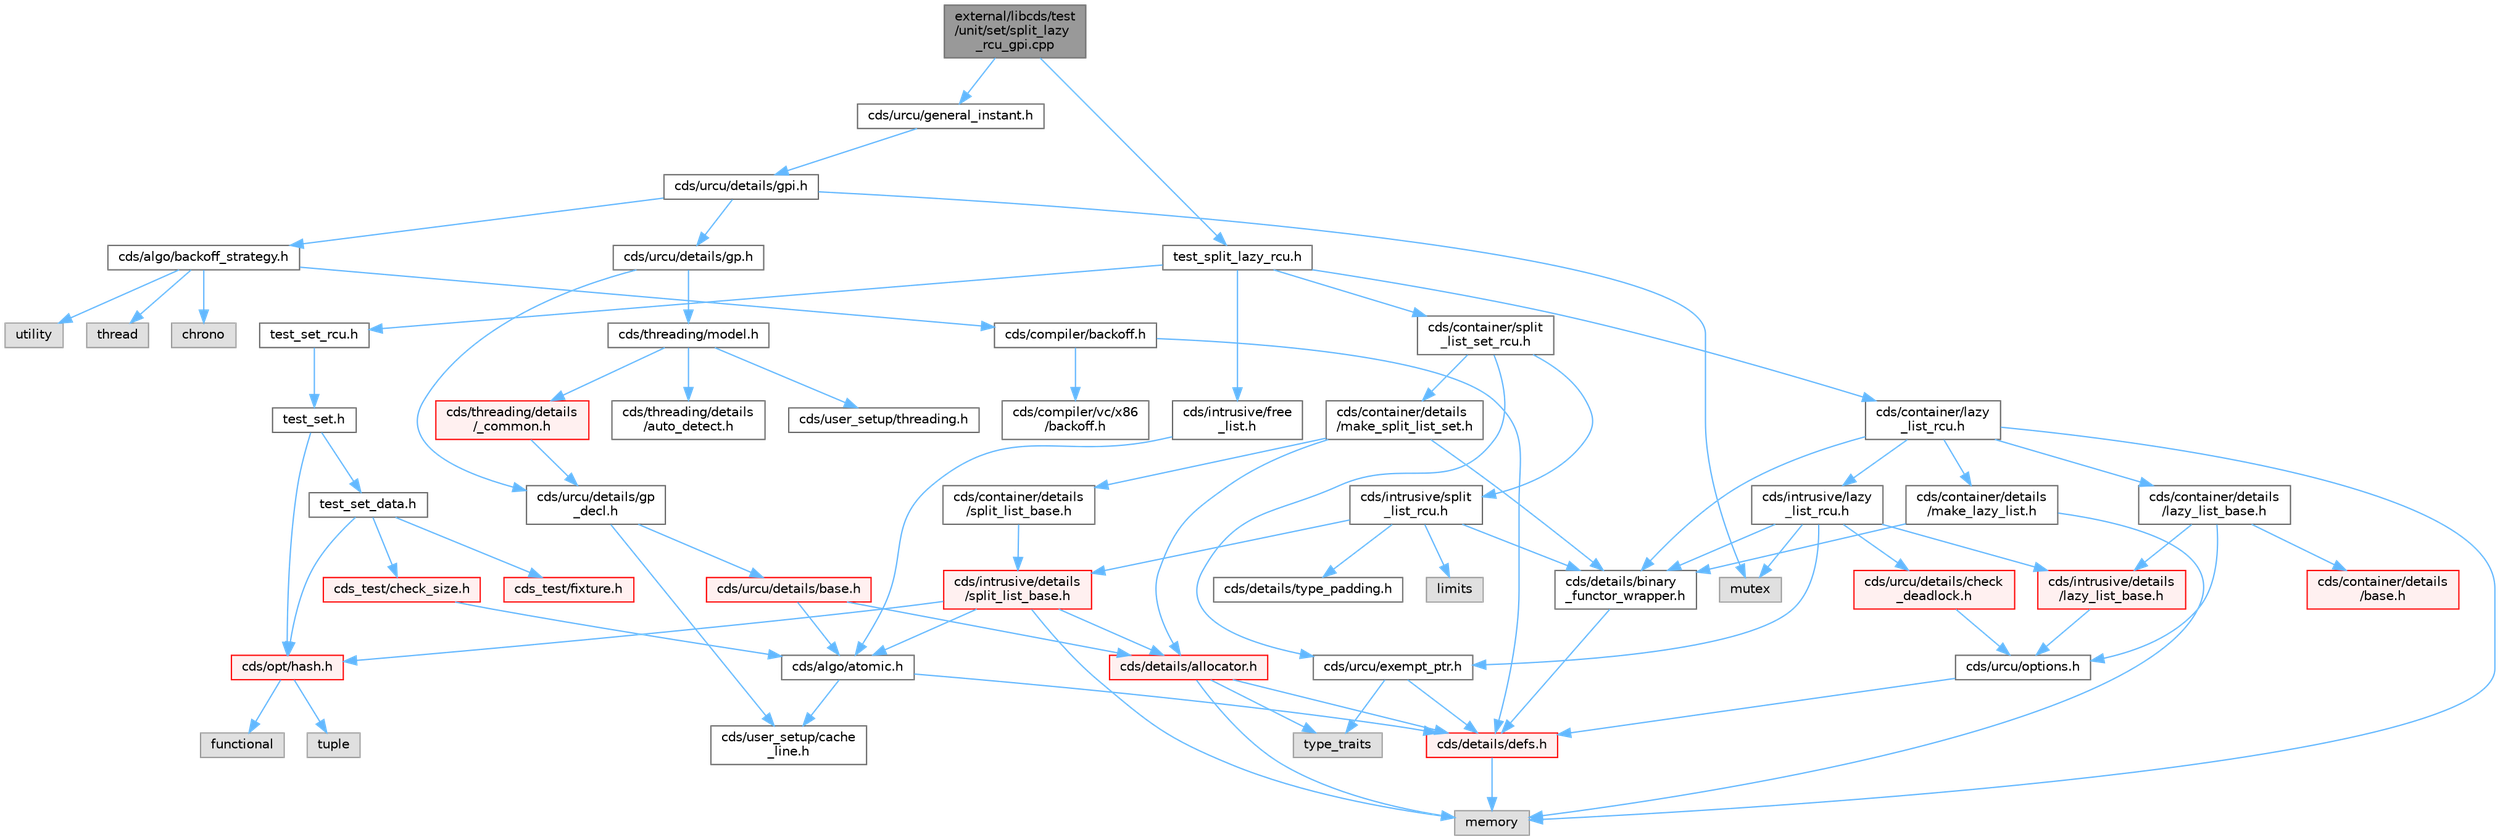 digraph "external/libcds/test/unit/set/split_lazy_rcu_gpi.cpp"
{
 // LATEX_PDF_SIZE
  bgcolor="transparent";
  edge [fontname=Helvetica,fontsize=10,labelfontname=Helvetica,labelfontsize=10];
  node [fontname=Helvetica,fontsize=10,shape=box,height=0.2,width=0.4];
  Node1 [id="Node000001",label="external/libcds/test\l/unit/set/split_lazy\l_rcu_gpi.cpp",height=0.2,width=0.4,color="gray40", fillcolor="grey60", style="filled", fontcolor="black",tooltip=" "];
  Node1 -> Node2 [id="edge1_Node000001_Node000002",color="steelblue1",style="solid",tooltip=" "];
  Node2 [id="Node000002",label="cds/urcu/general_instant.h",height=0.2,width=0.4,color="grey40", fillcolor="white", style="filled",URL="$general__instant_8h.html",tooltip=" "];
  Node2 -> Node3 [id="edge2_Node000002_Node000003",color="steelblue1",style="solid",tooltip=" "];
  Node3 [id="Node000003",label="cds/urcu/details/gpi.h",height=0.2,width=0.4,color="grey40", fillcolor="white", style="filled",URL="$gpi_8h.html",tooltip=" "];
  Node3 -> Node4 [id="edge3_Node000003_Node000004",color="steelblue1",style="solid",tooltip=" "];
  Node4 [id="Node000004",label="mutex",height=0.2,width=0.4,color="grey60", fillcolor="#E0E0E0", style="filled",tooltip=" "];
  Node3 -> Node5 [id="edge4_Node000003_Node000005",color="steelblue1",style="solid",tooltip=" "];
  Node5 [id="Node000005",label="cds/urcu/details/gp.h",height=0.2,width=0.4,color="grey40", fillcolor="white", style="filled",URL="$gp_8h.html",tooltip=" "];
  Node5 -> Node6 [id="edge5_Node000005_Node000006",color="steelblue1",style="solid",tooltip=" "];
  Node6 [id="Node000006",label="cds/urcu/details/gp\l_decl.h",height=0.2,width=0.4,color="grey40", fillcolor="white", style="filled",URL="$gp__decl_8h.html",tooltip=" "];
  Node6 -> Node7 [id="edge6_Node000006_Node000007",color="steelblue1",style="solid",tooltip=" "];
  Node7 [id="Node000007",label="cds/urcu/details/base.h",height=0.2,width=0.4,color="red", fillcolor="#FFF0F0", style="filled",URL="$external_2libcds_2cds_2urcu_2details_2base_8h.html",tooltip=" "];
  Node7 -> Node8 [id="edge7_Node000007_Node000008",color="steelblue1",style="solid",tooltip=" "];
  Node8 [id="Node000008",label="cds/algo/atomic.h",height=0.2,width=0.4,color="grey40", fillcolor="white", style="filled",URL="$external_2libcds_2cds_2algo_2atomic_8h.html",tooltip=" "];
  Node8 -> Node9 [id="edge8_Node000008_Node000009",color="steelblue1",style="solid",tooltip=" "];
  Node9 [id="Node000009",label="cds/details/defs.h",height=0.2,width=0.4,color="red", fillcolor="#FFF0F0", style="filled",URL="$details_2defs_8h.html",tooltip=" "];
  Node9 -> Node17 [id="edge9_Node000009_Node000017",color="steelblue1",style="solid",tooltip=" "];
  Node17 [id="Node000017",label="memory",height=0.2,width=0.4,color="grey60", fillcolor="#E0E0E0", style="filled",tooltip=" "];
  Node8 -> Node22 [id="edge10_Node000008_Node000022",color="steelblue1",style="solid",tooltip=" "];
  Node22 [id="Node000022",label="cds/user_setup/cache\l_line.h",height=0.2,width=0.4,color="grey40", fillcolor="white", style="filled",URL="$cache__line_8h.html",tooltip="Cache-line size definition"];
  Node7 -> Node24 [id="edge11_Node000007_Node000024",color="steelblue1",style="solid",tooltip=" "];
  Node24 [id="Node000024",label="cds/details/allocator.h",height=0.2,width=0.4,color="red", fillcolor="#FFF0F0", style="filled",URL="$external_2libcds_2cds_2details_2allocator_8h.html",tooltip=" "];
  Node24 -> Node25 [id="edge12_Node000024_Node000025",color="steelblue1",style="solid",tooltip=" "];
  Node25 [id="Node000025",label="type_traits",height=0.2,width=0.4,color="grey60", fillcolor="#E0E0E0", style="filled",tooltip=" "];
  Node24 -> Node17 [id="edge13_Node000024_Node000017",color="steelblue1",style="solid",tooltip=" "];
  Node24 -> Node9 [id="edge14_Node000024_Node000009",color="steelblue1",style="solid",tooltip=" "];
  Node6 -> Node22 [id="edge15_Node000006_Node000022",color="steelblue1",style="solid",tooltip=" "];
  Node5 -> Node46 [id="edge16_Node000005_Node000046",color="steelblue1",style="solid",tooltip=" "];
  Node46 [id="Node000046",label="cds/threading/model.h",height=0.2,width=0.4,color="grey40", fillcolor="white", style="filled",URL="$model_8h.html",tooltip=" "];
  Node46 -> Node47 [id="edge17_Node000046_Node000047",color="steelblue1",style="solid",tooltip=" "];
  Node47 [id="Node000047",label="cds/threading/details\l/_common.h",height=0.2,width=0.4,color="red", fillcolor="#FFF0F0", style="filled",URL="$__common_8h.html",tooltip=" "];
  Node47 -> Node6 [id="edge18_Node000047_Node000006",color="steelblue1",style="solid",tooltip=" "];
  Node46 -> Node51 [id="edge19_Node000046_Node000051",color="steelblue1",style="solid",tooltip=" "];
  Node51 [id="Node000051",label="cds/user_setup/threading.h",height=0.2,width=0.4,color="grey40", fillcolor="white", style="filled",URL="$external_2libcds_2cds_2user__setup_2threading_8h.html",tooltip=" "];
  Node46 -> Node52 [id="edge20_Node000046_Node000052",color="steelblue1",style="solid",tooltip=" "];
  Node52 [id="Node000052",label="cds/threading/details\l/auto_detect.h",height=0.2,width=0.4,color="grey40", fillcolor="white", style="filled",URL="$auto__detect_8h.html",tooltip=" "];
  Node3 -> Node53 [id="edge21_Node000003_Node000053",color="steelblue1",style="solid",tooltip=" "];
  Node53 [id="Node000053",label="cds/algo/backoff_strategy.h",height=0.2,width=0.4,color="grey40", fillcolor="white", style="filled",URL="$backoff__strategy_8h.html",tooltip=" "];
  Node53 -> Node41 [id="edge22_Node000053_Node000041",color="steelblue1",style="solid",tooltip=" "];
  Node41 [id="Node000041",label="utility",height=0.2,width=0.4,color="grey60", fillcolor="#E0E0E0", style="filled",tooltip=" "];
  Node53 -> Node36 [id="edge23_Node000053_Node000036",color="steelblue1",style="solid",tooltip=" "];
  Node36 [id="Node000036",label="thread",height=0.2,width=0.4,color="grey60", fillcolor="#E0E0E0", style="filled",tooltip=" "];
  Node53 -> Node54 [id="edge24_Node000053_Node000054",color="steelblue1",style="solid",tooltip=" "];
  Node54 [id="Node000054",label="chrono",height=0.2,width=0.4,color="grey60", fillcolor="#E0E0E0", style="filled",tooltip=" "];
  Node53 -> Node55 [id="edge25_Node000053_Node000055",color="steelblue1",style="solid",tooltip=" "];
  Node55 [id="Node000055",label="cds/compiler/backoff.h",height=0.2,width=0.4,color="grey40", fillcolor="white", style="filled",URL="$backoff_8h.html",tooltip=" "];
  Node55 -> Node9 [id="edge26_Node000055_Node000009",color="steelblue1",style="solid",tooltip=" "];
  Node55 -> Node56 [id="edge27_Node000055_Node000056",color="steelblue1",style="solid",tooltip=" "];
  Node56 [id="Node000056",label="cds/compiler/vc/x86\l/backoff.h",height=0.2,width=0.4,color="grey40", fillcolor="white", style="filled",URL="$vc_2x86_2backoff_8h.html",tooltip=" "];
  Node1 -> Node57 [id="edge28_Node000001_Node000057",color="steelblue1",style="solid",tooltip=" "];
  Node57 [id="Node000057",label="test_split_lazy_rcu.h",height=0.2,width=0.4,color="grey40", fillcolor="white", style="filled",URL="$set_2test__split__lazy__rcu_8h.html",tooltip=" "];
  Node57 -> Node58 [id="edge29_Node000057_Node000058",color="steelblue1",style="solid",tooltip=" "];
  Node58 [id="Node000058",label="test_set_rcu.h",height=0.2,width=0.4,color="grey40", fillcolor="white", style="filled",URL="$test__set__rcu_8h.html",tooltip=" "];
  Node58 -> Node59 [id="edge30_Node000058_Node000059",color="steelblue1",style="solid",tooltip=" "];
  Node59 [id="Node000059",label="test_set.h",height=0.2,width=0.4,color="grey40", fillcolor="white", style="filled",URL="$set_2test__set_8h.html",tooltip=" "];
  Node59 -> Node60 [id="edge31_Node000059_Node000060",color="steelblue1",style="solid",tooltip=" "];
  Node60 [id="Node000060",label="test_set_data.h",height=0.2,width=0.4,color="grey40", fillcolor="white", style="filled",URL="$test__set__data_8h.html",tooltip=" "];
  Node60 -> Node61 [id="edge32_Node000060_Node000061",color="steelblue1",style="solid",tooltip=" "];
  Node61 [id="Node000061",label="cds_test/check_size.h",height=0.2,width=0.4,color="red", fillcolor="#FFF0F0", style="filled",URL="$check__size_8h.html",tooltip=" "];
  Node61 -> Node8 [id="edge33_Node000061_Node000008",color="steelblue1",style="solid",tooltip=" "];
  Node60 -> Node64 [id="edge34_Node000060_Node000064",color="steelblue1",style="solid",tooltip=" "];
  Node64 [id="Node000064",label="cds_test/fixture.h",height=0.2,width=0.4,color="red", fillcolor="#FFF0F0", style="filled",URL="$fixture_8h.html",tooltip=" "];
  Node60 -> Node67 [id="edge35_Node000060_Node000067",color="steelblue1",style="solid",tooltip=" "];
  Node67 [id="Node000067",label="cds/opt/hash.h",height=0.2,width=0.4,color="red", fillcolor="#FFF0F0", style="filled",URL="$external_2libcds_2cds_2opt_2hash_8h.html",tooltip=" "];
  Node67 -> Node68 [id="edge36_Node000067_Node000068",color="steelblue1",style="solid",tooltip=" "];
  Node68 [id="Node000068",label="tuple",height=0.2,width=0.4,color="grey60", fillcolor="#E0E0E0", style="filled",tooltip=" "];
  Node67 -> Node69 [id="edge37_Node000067_Node000069",color="steelblue1",style="solid",tooltip=" "];
  Node69 [id="Node000069",label="functional",height=0.2,width=0.4,color="grey60", fillcolor="#E0E0E0", style="filled",tooltip=" "];
  Node59 -> Node67 [id="edge38_Node000059_Node000067",color="steelblue1",style="solid",tooltip=" "];
  Node57 -> Node72 [id="edge39_Node000057_Node000072",color="steelblue1",style="solid",tooltip=" "];
  Node72 [id="Node000072",label="cds/container/lazy\l_list_rcu.h",height=0.2,width=0.4,color="grey40", fillcolor="white", style="filled",URL="$container_2lazy__list__rcu_8h.html",tooltip=" "];
  Node72 -> Node17 [id="edge40_Node000072_Node000017",color="steelblue1",style="solid",tooltip=" "];
  Node72 -> Node73 [id="edge41_Node000072_Node000073",color="steelblue1",style="solid",tooltip=" "];
  Node73 [id="Node000073",label="cds/container/details\l/lazy_list_base.h",height=0.2,width=0.4,color="grey40", fillcolor="white", style="filled",URL="$container_2details_2lazy__list__base_8h.html",tooltip=" "];
  Node73 -> Node74 [id="edge42_Node000073_Node000074",color="steelblue1",style="solid",tooltip=" "];
  Node74 [id="Node000074",label="cds/container/details\l/base.h",height=0.2,width=0.4,color="red", fillcolor="#FFF0F0", style="filled",URL="$external_2libcds_2cds_2container_2details_2base_8h.html",tooltip=" "];
  Node73 -> Node78 [id="edge43_Node000073_Node000078",color="steelblue1",style="solid",tooltip=" "];
  Node78 [id="Node000078",label="cds/intrusive/details\l/lazy_list_base.h",height=0.2,width=0.4,color="red", fillcolor="#FFF0F0", style="filled",URL="$intrusive_2details_2lazy__list__base_8h.html",tooltip=" "];
  Node78 -> Node82 [id="edge44_Node000078_Node000082",color="steelblue1",style="solid",tooltip=" "];
  Node82 [id="Node000082",label="cds/urcu/options.h",height=0.2,width=0.4,color="grey40", fillcolor="white", style="filled",URL="$urcu_2options_8h.html",tooltip=" "];
  Node82 -> Node9 [id="edge45_Node000082_Node000009",color="steelblue1",style="solid",tooltip=" "];
  Node73 -> Node82 [id="edge46_Node000073_Node000082",color="steelblue1",style="solid",tooltip=" "];
  Node72 -> Node83 [id="edge47_Node000072_Node000083",color="steelblue1",style="solid",tooltip=" "];
  Node83 [id="Node000083",label="cds/intrusive/lazy\l_list_rcu.h",height=0.2,width=0.4,color="grey40", fillcolor="white", style="filled",URL="$intrusive_2lazy__list__rcu_8h.html",tooltip=" "];
  Node83 -> Node4 [id="edge48_Node000083_Node000004",color="steelblue1",style="solid",tooltip=" "];
  Node83 -> Node78 [id="edge49_Node000083_Node000078",color="steelblue1",style="solid",tooltip=" "];
  Node83 -> Node84 [id="edge50_Node000083_Node000084",color="steelblue1",style="solid",tooltip=" "];
  Node84 [id="Node000084",label="cds/urcu/details/check\l_deadlock.h",height=0.2,width=0.4,color="red", fillcolor="#FFF0F0", style="filled",URL="$check__deadlock_8h.html",tooltip=" "];
  Node84 -> Node82 [id="edge51_Node000084_Node000082",color="steelblue1",style="solid",tooltip=" "];
  Node83 -> Node85 [id="edge52_Node000083_Node000085",color="steelblue1",style="solid",tooltip=" "];
  Node85 [id="Node000085",label="cds/details/binary\l_functor_wrapper.h",height=0.2,width=0.4,color="grey40", fillcolor="white", style="filled",URL="$binary__functor__wrapper_8h.html",tooltip=" "];
  Node85 -> Node9 [id="edge53_Node000085_Node000009",color="steelblue1",style="solid",tooltip=" "];
  Node83 -> Node86 [id="edge54_Node000083_Node000086",color="steelblue1",style="solid",tooltip=" "];
  Node86 [id="Node000086",label="cds/urcu/exempt_ptr.h",height=0.2,width=0.4,color="grey40", fillcolor="white", style="filled",URL="$exempt__ptr_8h.html",tooltip=" "];
  Node86 -> Node25 [id="edge55_Node000086_Node000025",color="steelblue1",style="solid",tooltip=" "];
  Node86 -> Node9 [id="edge56_Node000086_Node000009",color="steelblue1",style="solid",tooltip=" "];
  Node72 -> Node85 [id="edge57_Node000072_Node000085",color="steelblue1",style="solid",tooltip=" "];
  Node72 -> Node87 [id="edge58_Node000072_Node000087",color="steelblue1",style="solid",tooltip=" "];
  Node87 [id="Node000087",label="cds/container/details\l/make_lazy_list.h",height=0.2,width=0.4,color="grey40", fillcolor="white", style="filled",URL="$make__lazy__list_8h.html",tooltip=" "];
  Node87 -> Node85 [id="edge59_Node000087_Node000085",color="steelblue1",style="solid",tooltip=" "];
  Node87 -> Node17 [id="edge60_Node000087_Node000017",color="steelblue1",style="solid",tooltip=" "];
  Node57 -> Node88 [id="edge61_Node000057_Node000088",color="steelblue1",style="solid",tooltip=" "];
  Node88 [id="Node000088",label="cds/container/split\l_list_set_rcu.h",height=0.2,width=0.4,color="grey40", fillcolor="white", style="filled",URL="$split__list__set__rcu_8h.html",tooltip=" "];
  Node88 -> Node89 [id="edge62_Node000088_Node000089",color="steelblue1",style="solid",tooltip=" "];
  Node89 [id="Node000089",label="cds/intrusive/split\l_list_rcu.h",height=0.2,width=0.4,color="grey40", fillcolor="white", style="filled",URL="$split__list__rcu_8h.html",tooltip=" "];
  Node89 -> Node90 [id="edge63_Node000089_Node000090",color="steelblue1",style="solid",tooltip=" "];
  Node90 [id="Node000090",label="limits",height=0.2,width=0.4,color="grey60", fillcolor="#E0E0E0", style="filled",tooltip=" "];
  Node89 -> Node91 [id="edge64_Node000089_Node000091",color="steelblue1",style="solid",tooltip=" "];
  Node91 [id="Node000091",label="cds/intrusive/details\l/split_list_base.h",height=0.2,width=0.4,color="red", fillcolor="#FFF0F0", style="filled",URL="$intrusive_2details_2split__list__base_8h.html",tooltip=" "];
  Node91 -> Node8 [id="edge65_Node000091_Node000008",color="steelblue1",style="solid",tooltip=" "];
  Node91 -> Node24 [id="edge66_Node000091_Node000024",color="steelblue1",style="solid",tooltip=" "];
  Node91 -> Node67 [id="edge67_Node000091_Node000067",color="steelblue1",style="solid",tooltip=" "];
  Node91 -> Node17 [id="edge68_Node000091_Node000017",color="steelblue1",style="solid",tooltip=" "];
  Node89 -> Node85 [id="edge69_Node000089_Node000085",color="steelblue1",style="solid",tooltip=" "];
  Node89 -> Node96 [id="edge70_Node000089_Node000096",color="steelblue1",style="solid",tooltip=" "];
  Node96 [id="Node000096",label="cds/details/type_padding.h",height=0.2,width=0.4,color="grey40", fillcolor="white", style="filled",URL="$type__padding_8h.html",tooltip=" "];
  Node88 -> Node97 [id="edge71_Node000088_Node000097",color="steelblue1",style="solid",tooltip=" "];
  Node97 [id="Node000097",label="cds/container/details\l/make_split_list_set.h",height=0.2,width=0.4,color="grey40", fillcolor="white", style="filled",URL="$make__split__list__set_8h.html",tooltip=" "];
  Node97 -> Node98 [id="edge72_Node000097_Node000098",color="steelblue1",style="solid",tooltip=" "];
  Node98 [id="Node000098",label="cds/container/details\l/split_list_base.h",height=0.2,width=0.4,color="grey40", fillcolor="white", style="filled",URL="$container_2details_2split__list__base_8h.html",tooltip=" "];
  Node98 -> Node91 [id="edge73_Node000098_Node000091",color="steelblue1",style="solid",tooltip=" "];
  Node97 -> Node24 [id="edge74_Node000097_Node000024",color="steelblue1",style="solid",tooltip=" "];
  Node97 -> Node85 [id="edge75_Node000097_Node000085",color="steelblue1",style="solid",tooltip=" "];
  Node88 -> Node86 [id="edge76_Node000088_Node000086",color="steelblue1",style="solid",tooltip=" "];
  Node57 -> Node94 [id="edge77_Node000057_Node000094",color="steelblue1",style="solid",tooltip=" "];
  Node94 [id="Node000094",label="cds/intrusive/free\l_list.h",height=0.2,width=0.4,color="grey40", fillcolor="white", style="filled",URL="$free__list_8h.html",tooltip=" "];
  Node94 -> Node8 [id="edge78_Node000094_Node000008",color="steelblue1",style="solid",tooltip=" "];
}
